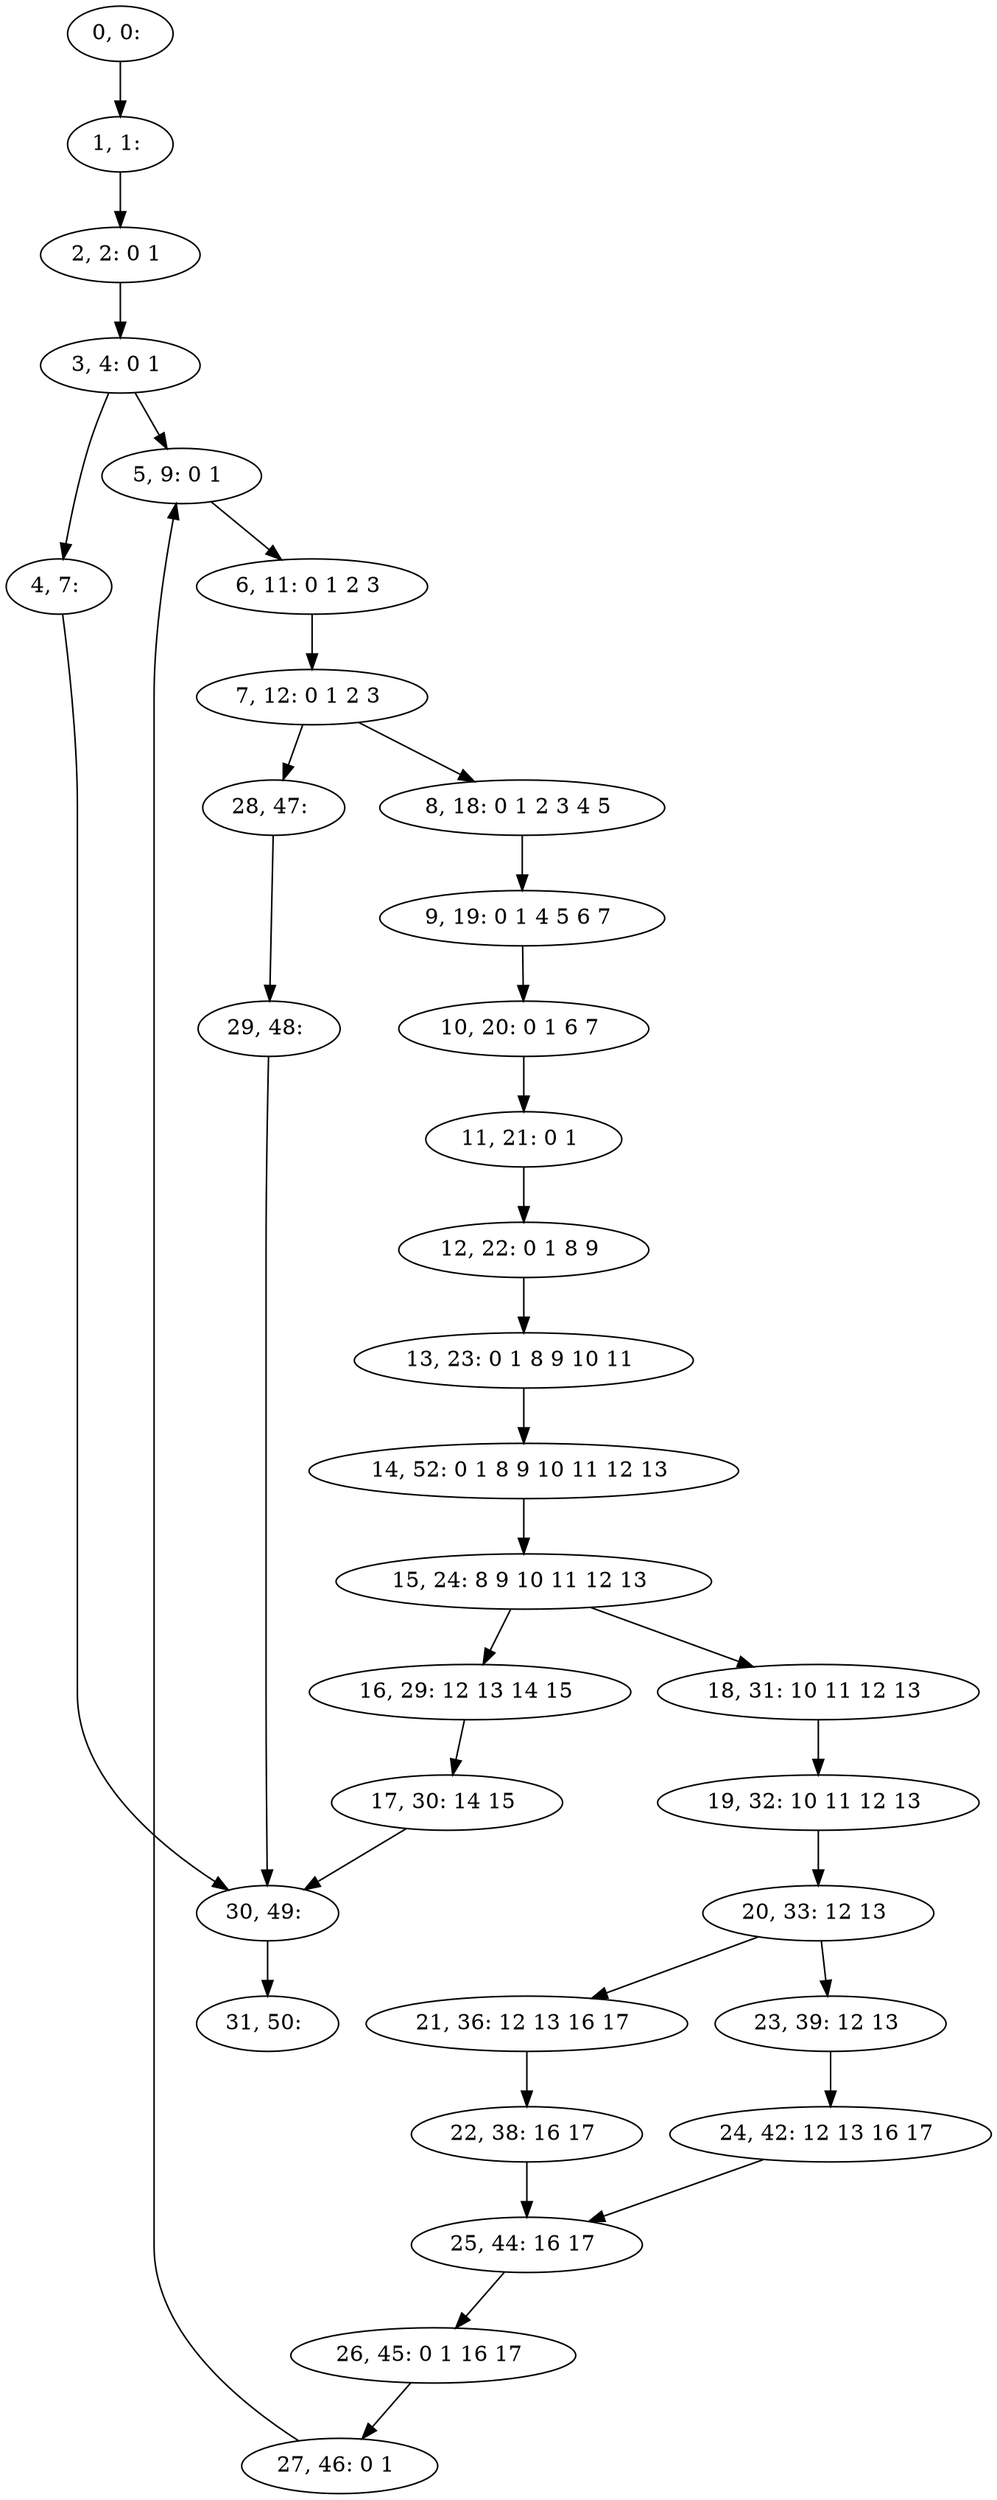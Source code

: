 digraph G {
0[label="0, 0: "];
1[label="1, 1: "];
2[label="2, 2: 0 1 "];
3[label="3, 4: 0 1 "];
4[label="4, 7: "];
5[label="5, 9: 0 1 "];
6[label="6, 11: 0 1 2 3 "];
7[label="7, 12: 0 1 2 3 "];
8[label="8, 18: 0 1 2 3 4 5 "];
9[label="9, 19: 0 1 4 5 6 7 "];
10[label="10, 20: 0 1 6 7 "];
11[label="11, 21: 0 1 "];
12[label="12, 22: 0 1 8 9 "];
13[label="13, 23: 0 1 8 9 10 11 "];
14[label="14, 52: 0 1 8 9 10 11 12 13 "];
15[label="15, 24: 8 9 10 11 12 13 "];
16[label="16, 29: 12 13 14 15 "];
17[label="17, 30: 14 15 "];
18[label="18, 31: 10 11 12 13 "];
19[label="19, 32: 10 11 12 13 "];
20[label="20, 33: 12 13 "];
21[label="21, 36: 12 13 16 17 "];
22[label="22, 38: 16 17 "];
23[label="23, 39: 12 13 "];
24[label="24, 42: 12 13 16 17 "];
25[label="25, 44: 16 17 "];
26[label="26, 45: 0 1 16 17 "];
27[label="27, 46: 0 1 "];
28[label="28, 47: "];
29[label="29, 48: "];
30[label="30, 49: "];
31[label="31, 50: "];
0->1 ;
1->2 ;
2->3 ;
3->4 ;
3->5 ;
4->30 ;
5->6 ;
6->7 ;
7->8 ;
7->28 ;
8->9 ;
9->10 ;
10->11 ;
11->12 ;
12->13 ;
13->14 ;
14->15 ;
15->16 ;
15->18 ;
16->17 ;
17->30 ;
18->19 ;
19->20 ;
20->21 ;
20->23 ;
21->22 ;
22->25 ;
23->24 ;
24->25 ;
25->26 ;
26->27 ;
27->5 ;
28->29 ;
29->30 ;
30->31 ;
}
